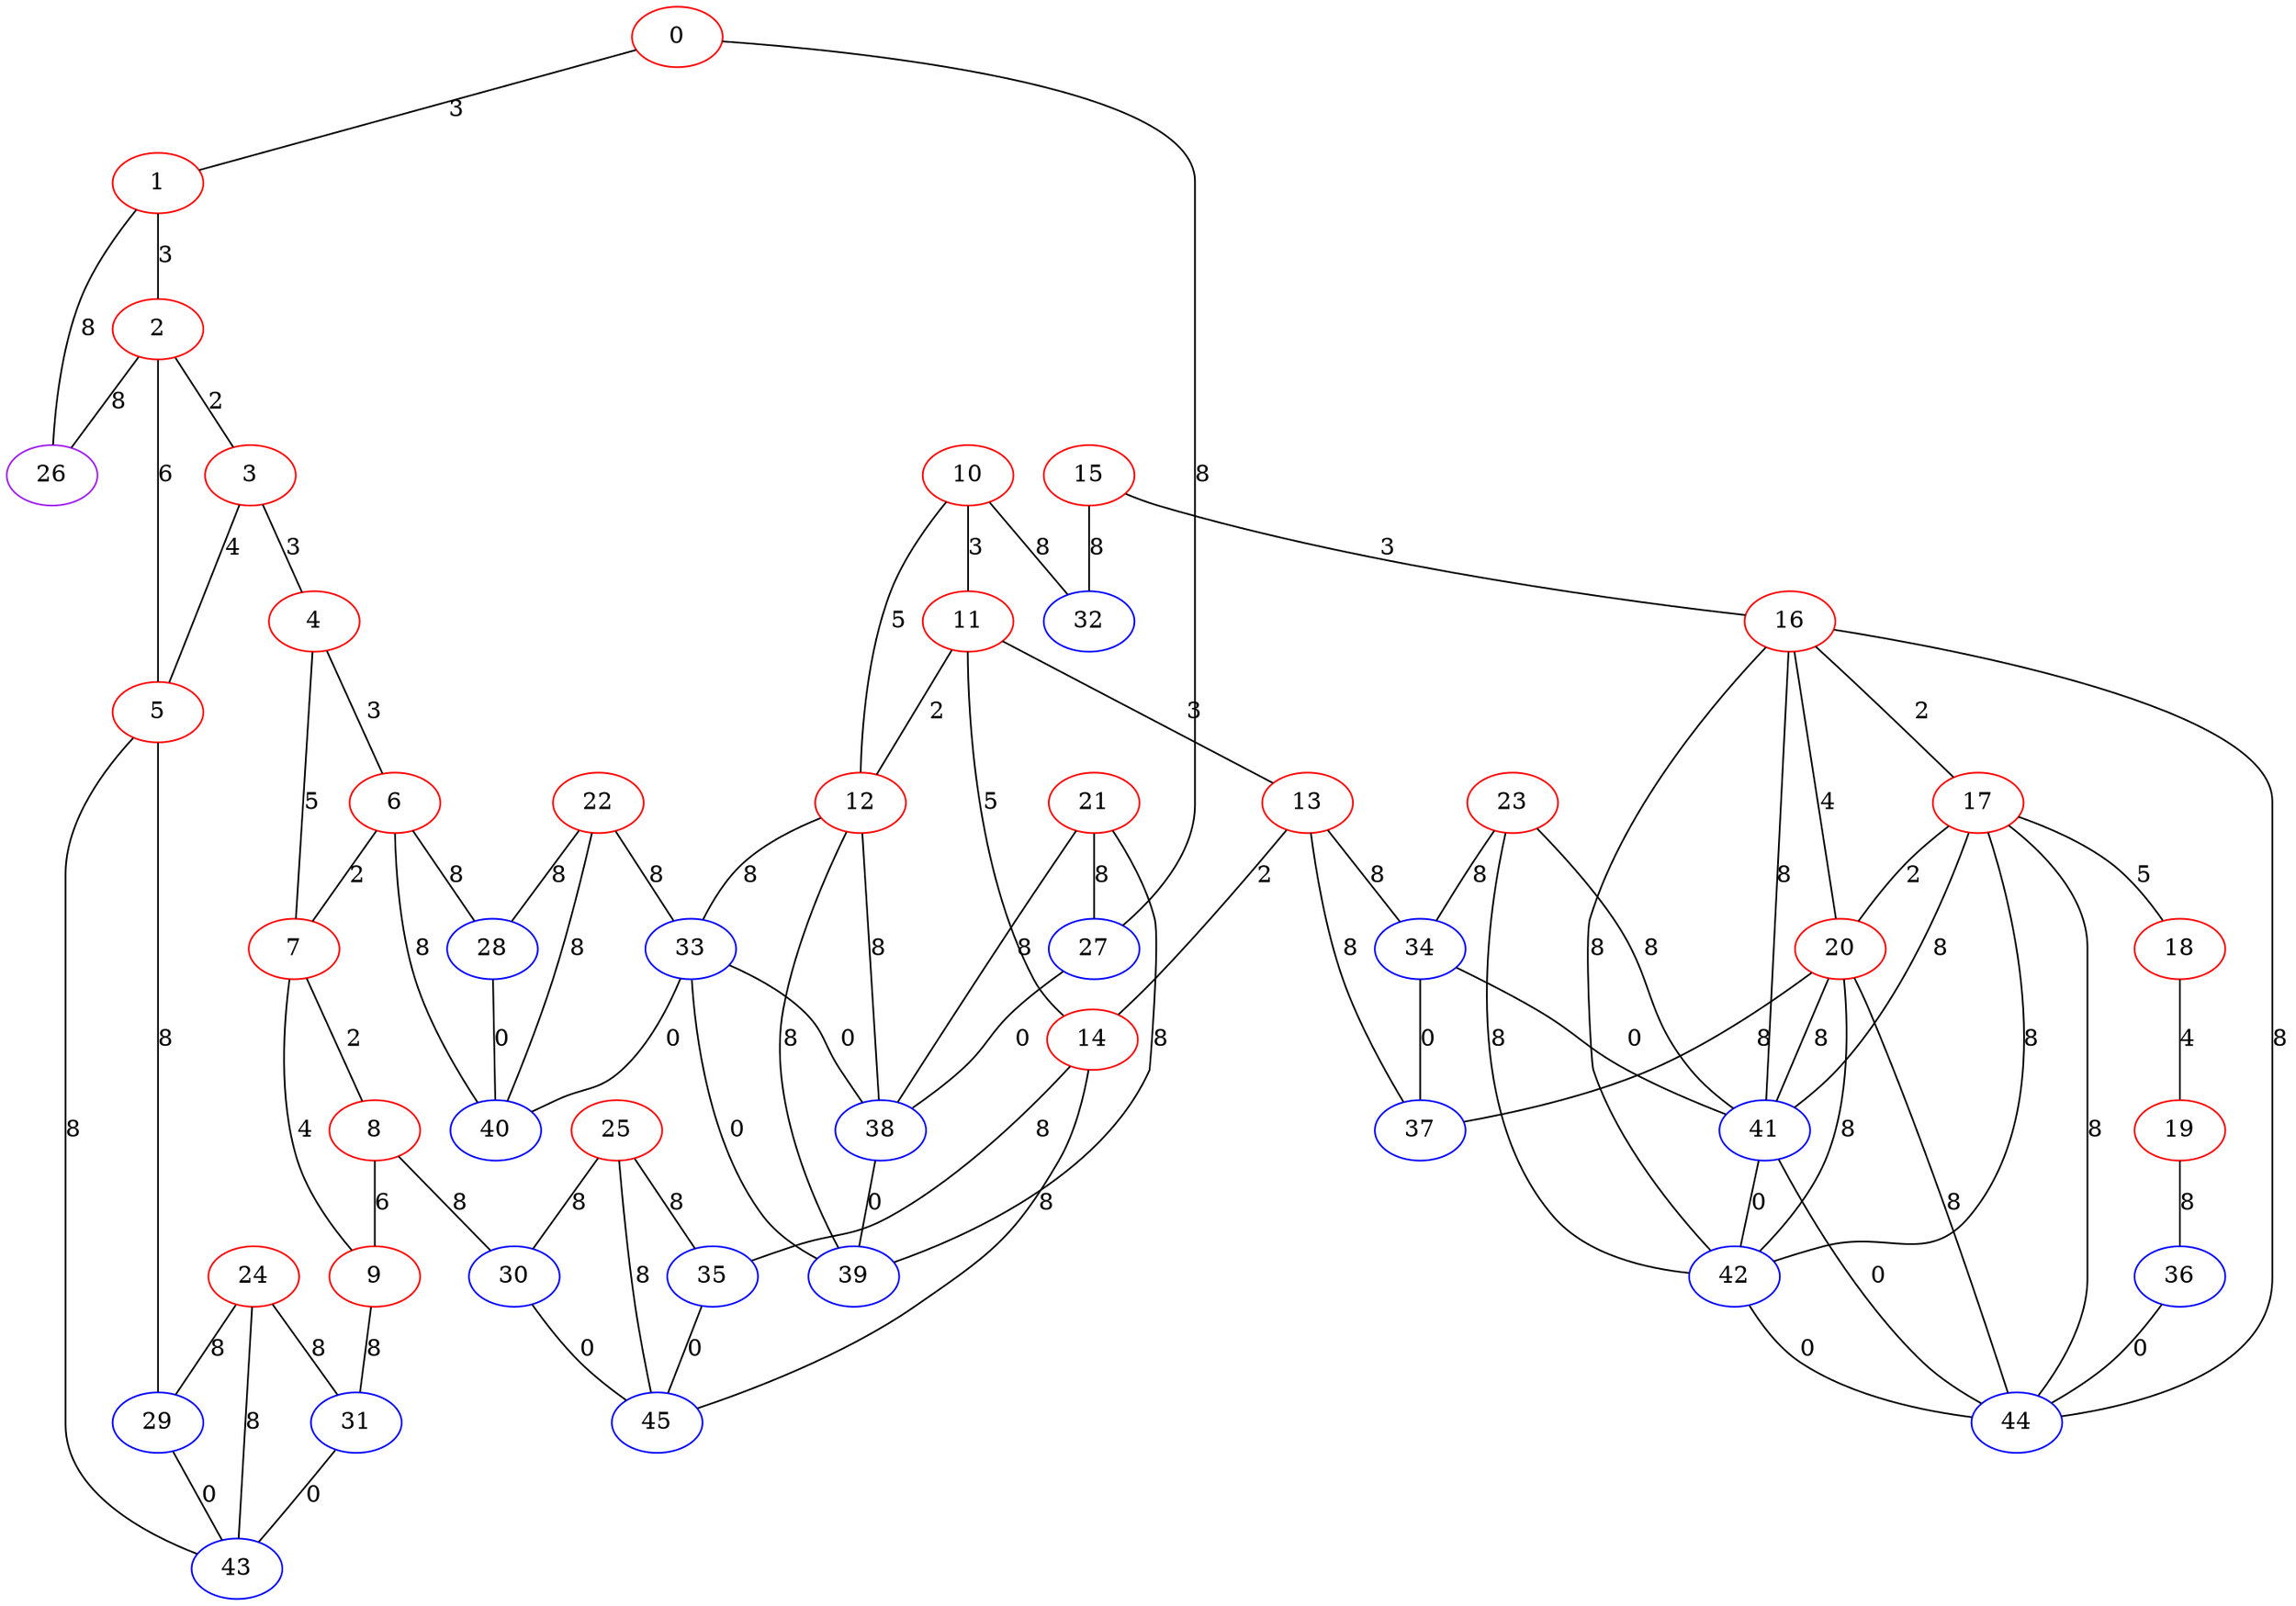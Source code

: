 graph "" {
0 [color=red, weight=1];
1 [color=red, weight=1];
2 [color=red, weight=1];
3 [color=red, weight=1];
4 [color=red, weight=1];
5 [color=red, weight=1];
6 [color=red, weight=1];
7 [color=red, weight=1];
8 [color=red, weight=1];
9 [color=red, weight=1];
10 [color=red, weight=1];
11 [color=red, weight=1];
12 [color=red, weight=1];
13 [color=red, weight=1];
14 [color=red, weight=1];
15 [color=red, weight=1];
16 [color=red, weight=1];
17 [color=red, weight=1];
18 [color=red, weight=1];
19 [color=red, weight=1];
20 [color=red, weight=1];
21 [color=red, weight=1];
22 [color=red, weight=1];
23 [color=red, weight=1];
24 [color=red, weight=1];
25 [color=red, weight=1];
26 [color=purple, weight=4];
27 [color=blue, weight=3];
28 [color=blue, weight=3];
29 [color=blue, weight=3];
30 [color=blue, weight=3];
31 [color=blue, weight=3];
32 [color=blue, weight=3];
33 [color=blue, weight=3];
34 [color=blue, weight=3];
35 [color=blue, weight=3];
36 [color=blue, weight=3];
37 [color=blue, weight=3];
38 [color=blue, weight=3];
39 [color=blue, weight=3];
40 [color=blue, weight=3];
41 [color=blue, weight=3];
42 [color=blue, weight=3];
43 [color=blue, weight=3];
44 [color=blue, weight=3];
45 [color=blue, weight=3];
0 -- 1  [key=0, label=3];
0 -- 27  [key=0, label=8];
1 -- 2  [key=0, label=3];
1 -- 26  [key=0, label=8];
2 -- 26  [key=0, label=8];
2 -- 3  [key=0, label=2];
2 -- 5  [key=0, label=6];
3 -- 4  [key=0, label=3];
3 -- 5  [key=0, label=4];
4 -- 6  [key=0, label=3];
4 -- 7  [key=0, label=5];
5 -- 43  [key=0, label=8];
5 -- 29  [key=0, label=8];
6 -- 40  [key=0, label=8];
6 -- 28  [key=0, label=8];
6 -- 7  [key=0, label=2];
7 -- 8  [key=0, label=2];
7 -- 9  [key=0, label=4];
8 -- 9  [key=0, label=6];
8 -- 30  [key=0, label=8];
9 -- 31  [key=0, label=8];
10 -- 32  [key=0, label=8];
10 -- 11  [key=0, label=3];
10 -- 12  [key=0, label=5];
11 -- 12  [key=0, label=2];
11 -- 13  [key=0, label=3];
11 -- 14  [key=0, label=5];
12 -- 33  [key=0, label=8];
12 -- 38  [key=0, label=8];
12 -- 39  [key=0, label=8];
13 -- 34  [key=0, label=8];
13 -- 37  [key=0, label=8];
13 -- 14  [key=0, label=2];
14 -- 35  [key=0, label=8];
14 -- 45  [key=0, label=8];
15 -- 16  [key=0, label=3];
15 -- 32  [key=0, label=8];
16 -- 41  [key=0, label=8];
16 -- 42  [key=0, label=8];
16 -- 44  [key=0, label=8];
16 -- 17  [key=0, label=2];
16 -- 20  [key=0, label=4];
17 -- 41  [key=0, label=8];
17 -- 42  [key=0, label=8];
17 -- 44  [key=0, label=8];
17 -- 18  [key=0, label=5];
17 -- 20  [key=0, label=2];
18 -- 19  [key=0, label=4];
19 -- 36  [key=0, label=8];
20 -- 37  [key=0, label=8];
20 -- 41  [key=0, label=8];
20 -- 42  [key=0, label=8];
20 -- 44  [key=0, label=8];
21 -- 27  [key=0, label=8];
21 -- 38  [key=0, label=8];
21 -- 39  [key=0, label=8];
22 -- 40  [key=0, label=8];
22 -- 33  [key=0, label=8];
22 -- 28  [key=0, label=8];
23 -- 41  [key=0, label=8];
23 -- 42  [key=0, label=8];
23 -- 34  [key=0, label=8];
24 -- 43  [key=0, label=8];
24 -- 29  [key=0, label=8];
24 -- 31  [key=0, label=8];
25 -- 35  [key=0, label=8];
25 -- 45  [key=0, label=8];
25 -- 30  [key=0, label=8];
27 -- 38  [key=0, label=0];
28 -- 40  [key=0, label=0];
29 -- 43  [key=0, label=0];
30 -- 45  [key=0, label=0];
31 -- 43  [key=0, label=0];
33 -- 40  [key=0, label=0];
33 -- 38  [key=0, label=0];
33 -- 39  [key=0, label=0];
34 -- 41  [key=0, label=0];
34 -- 37  [key=0, label=0];
35 -- 45  [key=0, label=0];
36 -- 44  [key=0, label=0];
38 -- 39  [key=0, label=0];
41 -- 42  [key=0, label=0];
41 -- 44  [key=0, label=0];
42 -- 44  [key=0, label=0];
}
